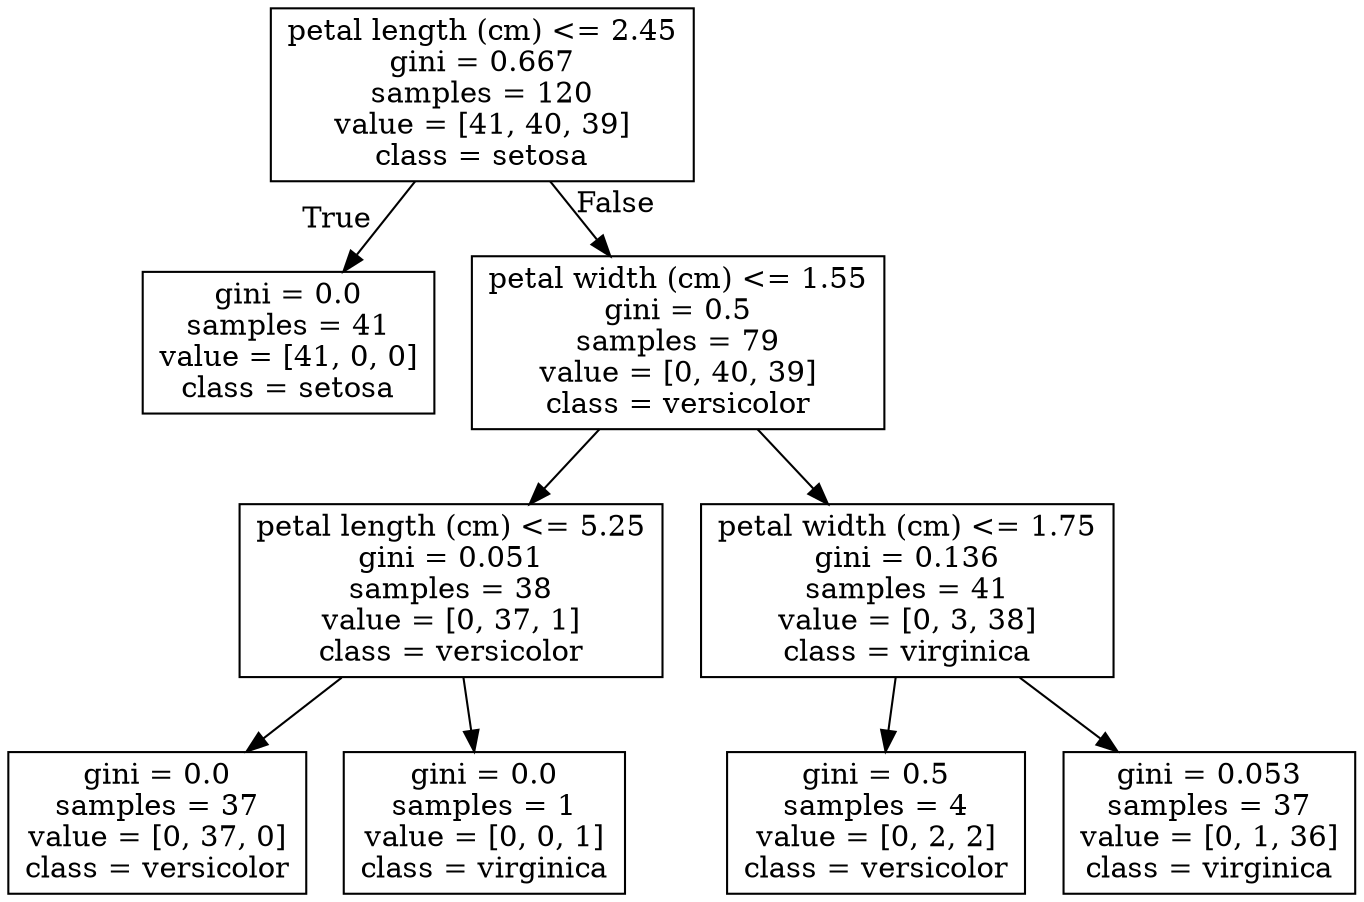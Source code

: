 digraph Tree {
node [shape=box] ;
0 [label="petal length (cm) <= 2.45\ngini = 0.667\nsamples = 120\nvalue = [41, 40, 39]\nclass = setosa"] ;
1 [label="gini = 0.0\nsamples = 41\nvalue = [41, 0, 0]\nclass = setosa"] ;
0 -> 1 [labeldistance=2.5, labelangle=45, headlabel="True"] ;
2 [label="petal width (cm) <= 1.55\ngini = 0.5\nsamples = 79\nvalue = [0, 40, 39]\nclass = versicolor"] ;
0 -> 2 [labeldistance=2.5, labelangle=-45, headlabel="False"] ;
3 [label="petal length (cm) <= 5.25\ngini = 0.051\nsamples = 38\nvalue = [0, 37, 1]\nclass = versicolor"] ;
2 -> 3 ;
4 [label="gini = 0.0\nsamples = 37\nvalue = [0, 37, 0]\nclass = versicolor"] ;
3 -> 4 ;
5 [label="gini = 0.0\nsamples = 1\nvalue = [0, 0, 1]\nclass = virginica"] ;
3 -> 5 ;
6 [label="petal width (cm) <= 1.75\ngini = 0.136\nsamples = 41\nvalue = [0, 3, 38]\nclass = virginica"] ;
2 -> 6 ;
7 [label="gini = 0.5\nsamples = 4\nvalue = [0, 2, 2]\nclass = versicolor"] ;
6 -> 7 ;
8 [label="gini = 0.053\nsamples = 37\nvalue = [0, 1, 36]\nclass = virginica"] ;
6 -> 8 ;
}